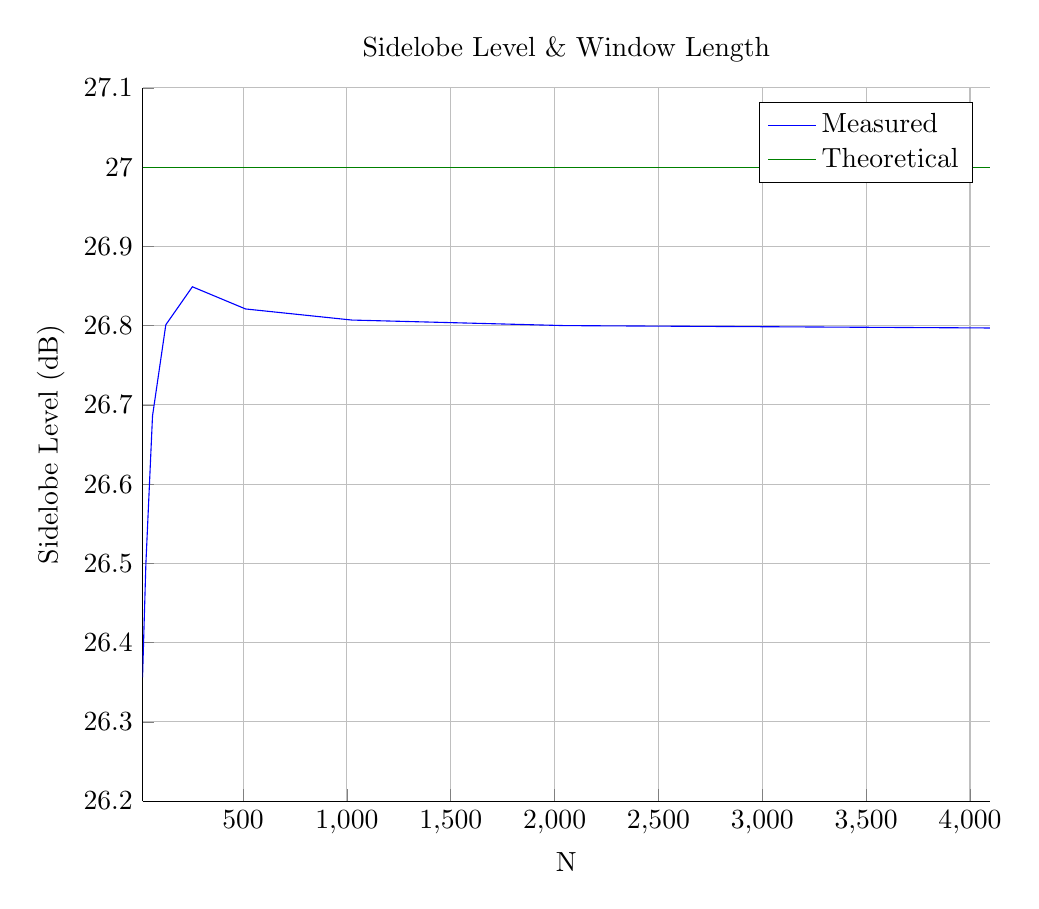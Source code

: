 % This file was created by matlab2tikz v0.4.7 (commit 0f7e005d6d37e747b654be1d8f2b75de3035b91a) running on MATLAB 8.3.
% Copyright (c) 2008--2014, Nico Schlömer <nico.schloemer@gmail.com>
% All rights reserved.
% Minimal pgfplots version: 1.3
% 
% The latest updates can be retrieved from
%   http://www.mathworks.com/matlabcentral/fileexchange/22022-matlab2tikz
% where you can also make suggestions and rate matlab2tikz.
% 
\begin{tikzpicture}

\begin{axis}[%
width=4.237in,
height=3.566in,
scale only axis,
xmin=16,
xmax=4096,
xlabel={N},
xmajorgrids,
ymin=26.2,
ymax=27.1,
ylabel={Sidelobe Level (dB)},
ymajorgrids,
title={Sidelobe Level \& Window Length},
axis x line*=bottom,
axis y line*=left,
legend style={draw=black,fill=white,legend cell align=left}
]
\addplot [color=blue,solid]
  table[row sep=crcr]{16	26.356\\
32	26.499\\
64	26.686\\
128	26.801\\
256	26.849\\
512	26.821\\
1024	26.807\\
2048	26.8\\
4096	26.797\\
};
\addlegendentry{Measured};

\addplot [color=black!50!green,solid]
  table[row sep=crcr]{16	27\\
32	27\\
64	27\\
128	27\\
256	27\\
512	27\\
1024	27\\
2048	27\\
4096	27\\
};
\addlegendentry{Theoretical};

\end{axis}
\end{tikzpicture}%